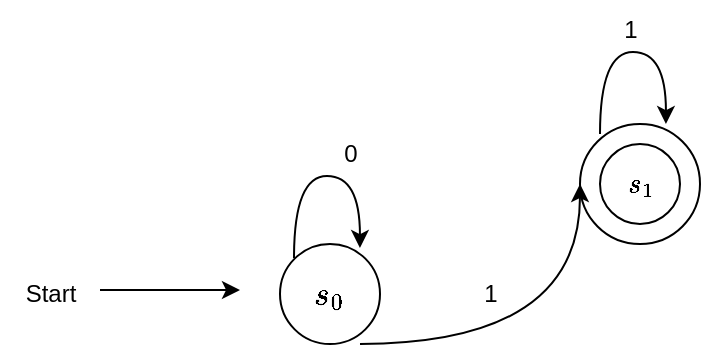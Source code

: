 <mxfile version="22.1.8" type="github">
  <diagram name="Page-1" id="ybzCyzjzrBIjxjXgnPTU">
    <mxGraphModel dx="430" dy="411" grid="1" gridSize="10" guides="1" tooltips="1" connect="1" arrows="1" fold="1" page="1" pageScale="1" pageWidth="827" pageHeight="1169" math="1" shadow="0">
      <root>
        <mxCell id="0" />
        <mxCell id="1" parent="0" />
        <mxCell id="CgL_ZDY28gAJw_bUbSmP-2" value="&lt;font style=&quot;font-size: 14px;&quot;&gt;$$s_0$$&lt;/font&gt;" style="ellipse;whiteSpace=wrap;html=1;aspect=fixed;" vertex="1" parent="1">
          <mxGeometry x="360" y="350" width="50" height="50" as="geometry" />
        </mxCell>
        <mxCell id="CgL_ZDY28gAJw_bUbSmP-4" style="edgeStyle=orthogonalEdgeStyle;rounded=0;orthogonalLoop=1;jettySize=auto;html=1;" edge="1" parent="1">
          <mxGeometry relative="1" as="geometry">
            <mxPoint x="340" y="373" as="targetPoint" />
            <mxPoint x="270" y="373" as="sourcePoint" />
          </mxGeometry>
        </mxCell>
        <mxCell id="CgL_ZDY28gAJw_bUbSmP-3" value="Start" style="text;html=1;align=center;verticalAlign=middle;resizable=0;points=[];autosize=1;strokeColor=none;fillColor=none;" vertex="1" parent="1">
          <mxGeometry x="220" y="360" width="50" height="30" as="geometry" />
        </mxCell>
        <mxCell id="CgL_ZDY28gAJw_bUbSmP-7" value="" style="ellipse;whiteSpace=wrap;html=1;aspect=fixed;" vertex="1" parent="1">
          <mxGeometry x="510" y="290" width="60" height="60" as="geometry" />
        </mxCell>
        <mxCell id="CgL_ZDY28gAJw_bUbSmP-8" value="$$s_1$$" style="ellipse;whiteSpace=wrap;html=1;aspect=fixed;" vertex="1" parent="1">
          <mxGeometry x="520" y="300" width="40" height="40" as="geometry" />
        </mxCell>
        <mxCell id="CgL_ZDY28gAJw_bUbSmP-9" value="1" style="text;html=1;align=center;verticalAlign=middle;resizable=0;points=[];autosize=1;strokeColor=none;fillColor=none;" vertex="1" parent="1">
          <mxGeometry x="450" y="360" width="30" height="30" as="geometry" />
        </mxCell>
        <mxCell id="CgL_ZDY28gAJw_bUbSmP-10" value="" style="curved=1;endArrow=classic;html=1;rounded=0;edgeStyle=orthogonalEdgeStyle;entryX=0.671;entryY=-0.057;entryDx=0;entryDy=0;entryPerimeter=0;exitX=0.2;exitY=0.014;exitDx=0;exitDy=0;exitPerimeter=0;" edge="1" parent="1">
          <mxGeometry width="50" height="50" relative="1" as="geometry">
            <mxPoint x="520" y="295" as="sourcePoint" />
            <mxPoint x="552.97" y="290.03" as="targetPoint" />
            <Array as="points">
              <mxPoint x="520" y="254.02" />
              <mxPoint x="553" y="254.02" />
            </Array>
          </mxGeometry>
        </mxCell>
        <mxCell id="CgL_ZDY28gAJw_bUbSmP-11" value="0" style="text;html=1;align=center;verticalAlign=middle;resizable=0;points=[];autosize=1;strokeColor=none;fillColor=none;" vertex="1" parent="1">
          <mxGeometry x="380" y="290" width="30" height="30" as="geometry" />
        </mxCell>
        <mxCell id="CgL_ZDY28gAJw_bUbSmP-12" value="" style="curved=1;endArrow=classic;html=1;rounded=0;edgeStyle=orthogonalEdgeStyle;entryX=0.671;entryY=-0.057;entryDx=0;entryDy=0;entryPerimeter=0;exitX=0.2;exitY=0.014;exitDx=0;exitDy=0;exitPerimeter=0;" edge="1" parent="1">
          <mxGeometry width="50" height="50" relative="1" as="geometry">
            <mxPoint x="367" y="356.98" as="sourcePoint" />
            <mxPoint x="399.97" y="352.01" as="targetPoint" />
            <Array as="points">
              <mxPoint x="367" y="316" />
              <mxPoint x="400" y="316" />
            </Array>
          </mxGeometry>
        </mxCell>
        <mxCell id="CgL_ZDY28gAJw_bUbSmP-13" value="1" style="text;html=1;align=center;verticalAlign=middle;resizable=0;points=[];autosize=1;strokeColor=none;fillColor=none;" vertex="1" parent="1">
          <mxGeometry x="520" y="228" width="30" height="30" as="geometry" />
        </mxCell>
        <mxCell id="CgL_ZDY28gAJw_bUbSmP-16" value="" style="curved=1;endArrow=classic;html=1;rounded=0;edgeStyle=orthogonalEdgeStyle;" edge="1" parent="1" target="CgL_ZDY28gAJw_bUbSmP-7">
          <mxGeometry width="50" height="50" relative="1" as="geometry">
            <mxPoint x="400" y="399.97" as="sourcePoint" />
            <mxPoint x="510" y="370" as="targetPoint" />
            <Array as="points">
              <mxPoint x="510" y="400" />
            </Array>
          </mxGeometry>
        </mxCell>
      </root>
    </mxGraphModel>
  </diagram>
</mxfile>
